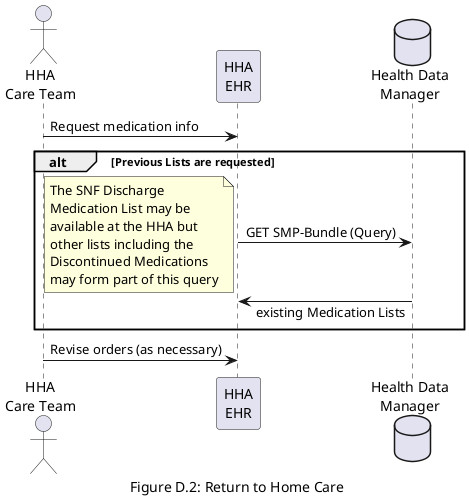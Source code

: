 @startuml
skinparam responseMessageBelowArrow true

actor "HHA\nCare Team" as CT
participant "HHA\nEHR" as HHA
database "Health Data\nManager" as HDM


CT -> HHA: Request medication info

alt Previous Lists are requested
    HHA -> HDM: GET SMP-Bundle (Query)
    note left
    The SNF Discharge
    Medication List may be
    available at the HHA but
    other lists including the
    Discontinued Medications
    may form part of this query
    end note
    HHA <- HDM: existing Medication Lists
end

CT -> HHA: Revise orders (as necessary)

caption Figure D.2: Return to Home Care
@enduml